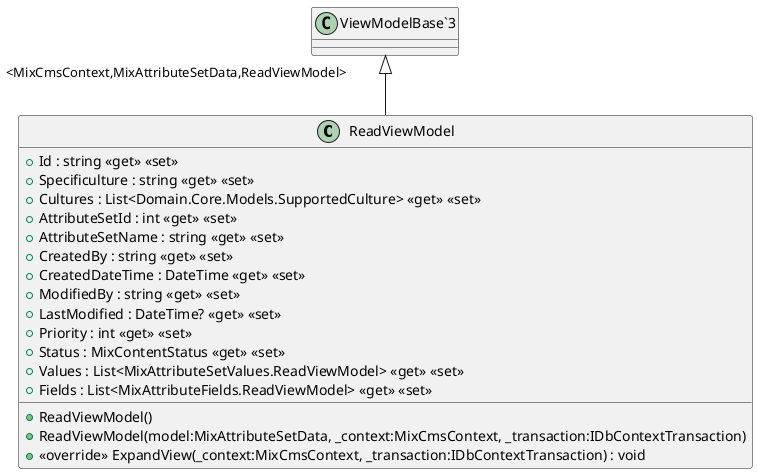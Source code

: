 @startuml
class ReadViewModel {
    + Id : string <<get>> <<set>>
    + Specificulture : string <<get>> <<set>>
    + Cultures : List<Domain.Core.Models.SupportedCulture> <<get>> <<set>>
    + AttributeSetId : int <<get>> <<set>>
    + AttributeSetName : string <<get>> <<set>>
    + CreatedBy : string <<get>> <<set>>
    + CreatedDateTime : DateTime <<get>> <<set>>
    + ModifiedBy : string <<get>> <<set>>
    + LastModified : DateTime? <<get>> <<set>>
    + Priority : int <<get>> <<set>>
    + Status : MixContentStatus <<get>> <<set>>
    + Values : List<MixAttributeSetValues.ReadViewModel> <<get>> <<set>>
    + Fields : List<MixAttributeFields.ReadViewModel> <<get>> <<set>>
    + ReadViewModel()
    + ReadViewModel(model:MixAttributeSetData, _context:MixCmsContext, _transaction:IDbContextTransaction)
    + <<override>> ExpandView(_context:MixCmsContext, _transaction:IDbContextTransaction) : void
}
"ViewModelBase`3" "<MixCmsContext,MixAttributeSetData,ReadViewModel>" <|-- ReadViewModel
@enduml
